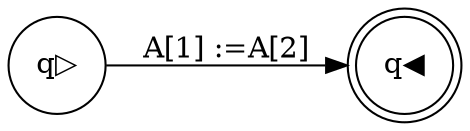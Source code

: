 digraph program_graph {rankdir=LR;
node [shape = circle]; q▷;
node [shape = doublecircle]; q◀;
node [shape = circle]
q▷ -> q◀ [label = "A[1] :=A[2]"];
}